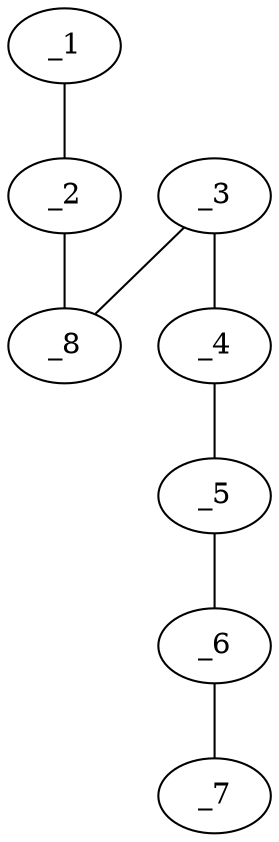 graph molid634151 {
	_1	 [charge=0,
		chem=1,
		symbol="C  ",
		x=2,
		y="0.25"];
	_2	 [charge=0,
		chem=2,
		symbol="O  ",
		x="2.866",
		y="-0.25"];
	_1 -- _2	 [valence=1];
	_8	 [charge=0,
		chem=1,
		symbol="C  ",
		x="3.7321",
		y="0.25"];
	_2 -- _8	 [valence=1];
	_3	 [charge=0,
		chem=1,
		symbol="C  ",
		x="4.5981",
		y="-0.25"];
	_4	 [charge=0,
		chem=1,
		symbol="C  ",
		x="5.4641",
		y="0.25"];
	_3 -- _4	 [valence=1];
	_3 -- _8	 [valence=2];
	_5	 [charge=0,
		chem=1,
		symbol="C  ",
		x="6.3301",
		y="-0.25"];
	_4 -- _5	 [valence=1];
	_6	 [charge=0,
		chem=1,
		symbol="C  ",
		x="7.1962",
		y="0.25"];
	_5 -- _6	 [valence=1];
	_7	 [charge=0,
		chem=2,
		symbol="O  ",
		x="8.0622",
		y="-0.25"];
	_6 -- _7	 [valence=1];
}
